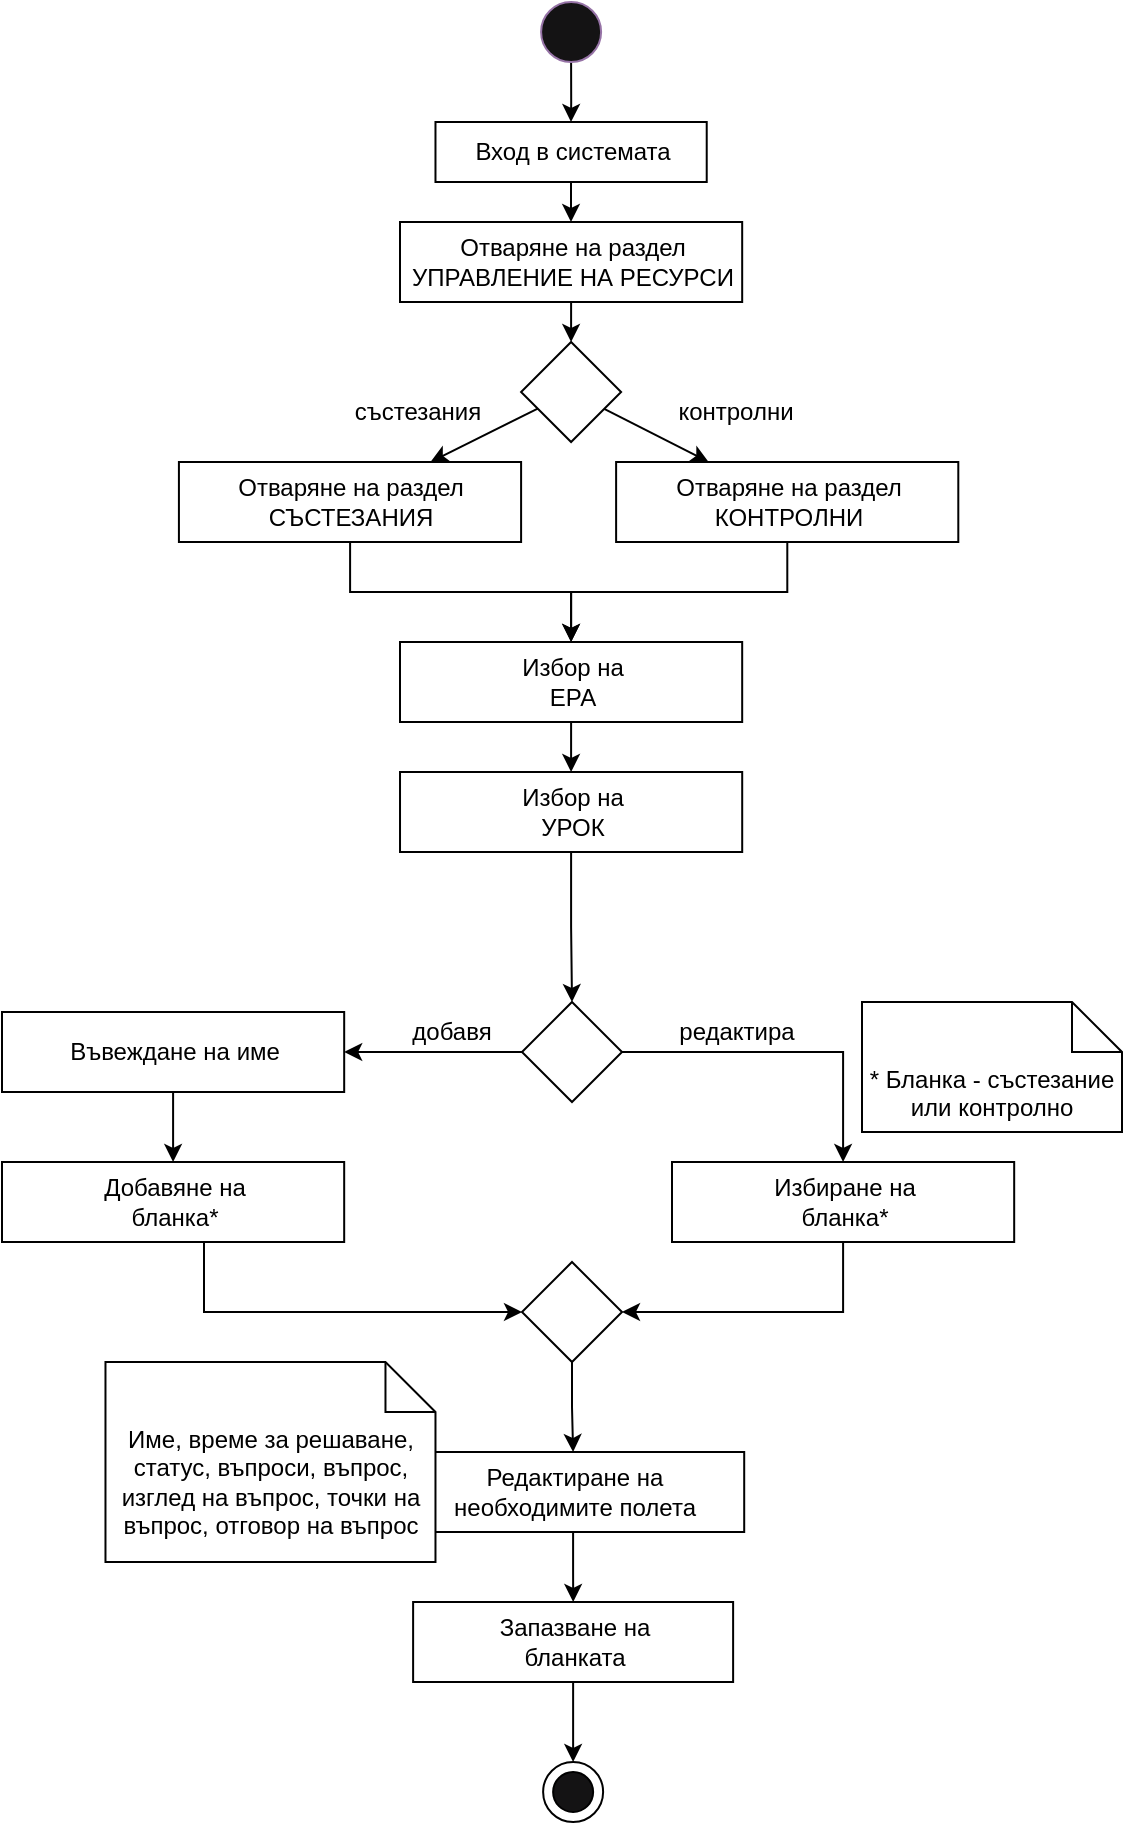 <mxfile version="21.2.8" type="device">
  <diagram name="Page-1" id="dXCrmej_SELilW4q_A5O">
    <mxGraphModel dx="1098" dy="820" grid="1" gridSize="10" guides="1" tooltips="1" connect="1" arrows="1" fold="1" page="1" pageScale="1" pageWidth="850" pageHeight="1100" math="0" shadow="0">
      <root>
        <mxCell id="0" />
        <mxCell id="1" parent="0" />
        <mxCell id="Dqj2xxhlHjJNIsNR0y4L-1" style="edgeStyle=orthogonalEdgeStyle;rounded=0;orthogonalLoop=1;jettySize=auto;html=1;" parent="1" source="Dqj2xxhlHjJNIsNR0y4L-2" target="Dqj2xxhlHjJNIsNR0y4L-4" edge="1">
          <mxGeometry relative="1" as="geometry" />
        </mxCell>
        <mxCell id="Dqj2xxhlHjJNIsNR0y4L-2" value="" style="ellipse;html=1;fillColor=#141314;strokeColor=#9673a6;" parent="1" vertex="1">
          <mxGeometry x="409.55" y="70" width="30" height="30" as="geometry" />
        </mxCell>
        <mxCell id="Dqj2xxhlHjJNIsNR0y4L-3" style="edgeStyle=orthogonalEdgeStyle;rounded=0;orthogonalLoop=1;jettySize=auto;html=1;" parent="1" source="Dqj2xxhlHjJNIsNR0y4L-4" target="Dqj2xxhlHjJNIsNR0y4L-6" edge="1">
          <mxGeometry relative="1" as="geometry" />
        </mxCell>
        <mxCell id="Dqj2xxhlHjJNIsNR0y4L-4" value="Вход в системата" style="html=1;dashed=0;whitespace=wrap;" parent="1" vertex="1">
          <mxGeometry x="356.74" y="130" width="135.62" height="30" as="geometry" />
        </mxCell>
        <mxCell id="Dqj2xxhlHjJNIsNR0y4L-5" style="edgeStyle=orthogonalEdgeStyle;rounded=0;orthogonalLoop=1;jettySize=auto;html=1;" parent="1" source="Dqj2xxhlHjJNIsNR0y4L-6" edge="1">
          <mxGeometry relative="1" as="geometry">
            <mxPoint x="424.6" y="240" as="targetPoint" />
          </mxGeometry>
        </mxCell>
        <mxCell id="Dqj2xxhlHjJNIsNR0y4L-6" value="Отваряне на раздел&lt;br&gt;УПРАВЛЕНИЕ НА РЕСУРСИ" style="html=1;dashed=0;whitespace=wrap;" parent="1" vertex="1">
          <mxGeometry x="339" y="180" width="171.09" height="40" as="geometry" />
        </mxCell>
        <mxCell id="_0RtPJ1QO2Pk17CII41--5" style="edgeStyle=orthogonalEdgeStyle;rounded=0;orthogonalLoop=1;jettySize=auto;html=1;" edge="1" parent="1" source="_0RtPJ1QO2Pk17CII41--1" target="_0RtPJ1QO2Pk17CII41--7">
          <mxGeometry relative="1" as="geometry">
            <mxPoint x="424.049" y="460.059" as="targetPoint" />
          </mxGeometry>
        </mxCell>
        <mxCell id="_0RtPJ1QO2Pk17CII41--1" value="Избор на&lt;br&gt;ЕРА" style="html=1;dashed=0;whitespace=wrap;" vertex="1" parent="1">
          <mxGeometry x="339" y="390" width="171.09" height="40" as="geometry" />
        </mxCell>
        <mxCell id="_0RtPJ1QO2Pk17CII41--45" style="edgeStyle=orthogonalEdgeStyle;rounded=0;orthogonalLoop=1;jettySize=auto;html=1;" edge="1" parent="1" source="_0RtPJ1QO2Pk17CII41--7" target="_0RtPJ1QO2Pk17CII41--21">
          <mxGeometry relative="1" as="geometry" />
        </mxCell>
        <mxCell id="_0RtPJ1QO2Pk17CII41--7" value="Избор на&lt;br&gt;УРОК" style="html=1;dashed=0;whitespace=wrap;" vertex="1" parent="1">
          <mxGeometry x="339.01" y="455" width="171.09" height="40" as="geometry" />
        </mxCell>
        <mxCell id="_0RtPJ1QO2Pk17CII41--23" style="edgeStyle=orthogonalEdgeStyle;rounded=0;orthogonalLoop=1;jettySize=auto;html=1;entryX=1;entryY=0.5;entryDx=0;entryDy=0;" edge="1" parent="1" source="_0RtPJ1QO2Pk17CII41--21" target="_0RtPJ1QO2Pk17CII41--24">
          <mxGeometry relative="1" as="geometry">
            <mxPoint x="295" y="595" as="targetPoint" />
          </mxGeometry>
        </mxCell>
        <mxCell id="_0RtPJ1QO2Pk17CII41--26" style="edgeStyle=orthogonalEdgeStyle;rounded=0;orthogonalLoop=1;jettySize=auto;html=1;" edge="1" parent="1" source="_0RtPJ1QO2Pk17CII41--21" target="_0RtPJ1QO2Pk17CII41--25">
          <mxGeometry relative="1" as="geometry" />
        </mxCell>
        <mxCell id="_0RtPJ1QO2Pk17CII41--21" value="" style="rhombus;whiteSpace=wrap;html=1;" vertex="1" parent="1">
          <mxGeometry x="400" y="570" width="50" height="50" as="geometry" />
        </mxCell>
        <mxCell id="_0RtPJ1QO2Pk17CII41--31" style="edgeStyle=orthogonalEdgeStyle;rounded=0;orthogonalLoop=1;jettySize=auto;html=1;" edge="1" parent="1" source="_0RtPJ1QO2Pk17CII41--24" target="_0RtPJ1QO2Pk17CII41--30">
          <mxGeometry relative="1" as="geometry" />
        </mxCell>
        <mxCell id="_0RtPJ1QO2Pk17CII41--24" value="Въвеждане на име" style="html=1;dashed=0;whitespace=wrap;" vertex="1" parent="1">
          <mxGeometry x="140" y="575" width="171.09" height="40" as="geometry" />
        </mxCell>
        <mxCell id="_0RtPJ1QO2Pk17CII41--34" style="edgeStyle=orthogonalEdgeStyle;rounded=0;orthogonalLoop=1;jettySize=auto;html=1;entryX=1;entryY=0.5;entryDx=0;entryDy=0;" edge="1" parent="1" source="_0RtPJ1QO2Pk17CII41--25" target="_0RtPJ1QO2Pk17CII41--33">
          <mxGeometry relative="1" as="geometry">
            <Array as="points">
              <mxPoint x="561" y="725" />
            </Array>
          </mxGeometry>
        </mxCell>
        <mxCell id="_0RtPJ1QO2Pk17CII41--25" value="Избиране на&lt;br&gt;бланка*" style="html=1;dashed=0;whitespace=wrap;" vertex="1" parent="1">
          <mxGeometry x="475" y="650" width="171.09" height="40" as="geometry" />
        </mxCell>
        <mxCell id="_0RtPJ1QO2Pk17CII41--27" value="добавя&lt;br&gt;" style="text;html=1;strokeColor=none;fillColor=none;align=center;verticalAlign=middle;whiteSpace=wrap;rounded=0;" vertex="1" parent="1">
          <mxGeometry x="330" y="570" width="70" height="30" as="geometry" />
        </mxCell>
        <mxCell id="_0RtPJ1QO2Pk17CII41--29" value="редактира&lt;br&gt;" style="text;html=1;strokeColor=none;fillColor=none;align=center;verticalAlign=middle;whiteSpace=wrap;rounded=0;" vertex="1" parent="1">
          <mxGeometry x="474.56" y="570" width="65" height="30" as="geometry" />
        </mxCell>
        <mxCell id="_0RtPJ1QO2Pk17CII41--35" style="edgeStyle=orthogonalEdgeStyle;rounded=0;orthogonalLoop=1;jettySize=auto;html=1;" edge="1" parent="1" source="_0RtPJ1QO2Pk17CII41--30" target="_0RtPJ1QO2Pk17CII41--33">
          <mxGeometry relative="1" as="geometry">
            <Array as="points">
              <mxPoint x="241" y="725" />
            </Array>
          </mxGeometry>
        </mxCell>
        <mxCell id="_0RtPJ1QO2Pk17CII41--30" value="Добавяне на&lt;br&gt;бланка*" style="html=1;dashed=0;whitespace=wrap;" vertex="1" parent="1">
          <mxGeometry x="140" y="650" width="171.09" height="40" as="geometry" />
        </mxCell>
        <mxCell id="_0RtPJ1QO2Pk17CII41--38" style="edgeStyle=orthogonalEdgeStyle;rounded=0;orthogonalLoop=1;jettySize=auto;html=1;entryX=0.5;entryY=0;entryDx=0;entryDy=0;" edge="1" parent="1" source="_0RtPJ1QO2Pk17CII41--33" target="_0RtPJ1QO2Pk17CII41--37">
          <mxGeometry relative="1" as="geometry" />
        </mxCell>
        <mxCell id="_0RtPJ1QO2Pk17CII41--33" value="" style="rhombus;whiteSpace=wrap;html=1;" vertex="1" parent="1">
          <mxGeometry x="400" y="700" width="50" height="50" as="geometry" />
        </mxCell>
        <mxCell id="_0RtPJ1QO2Pk17CII41--43" style="edgeStyle=orthogonalEdgeStyle;rounded=0;orthogonalLoop=1;jettySize=auto;html=1;" edge="1" parent="1" source="_0RtPJ1QO2Pk17CII41--37" target="_0RtPJ1QO2Pk17CII41--40">
          <mxGeometry relative="1" as="geometry" />
        </mxCell>
        <mxCell id="_0RtPJ1QO2Pk17CII41--37" value="Редактиране на&lt;br&gt;необходимите полета" style="html=1;dashed=0;whitespace=wrap;" vertex="1" parent="1">
          <mxGeometry x="340.01" y="795" width="171.09" height="40" as="geometry" />
        </mxCell>
        <mxCell id="_0RtPJ1QO2Pk17CII41--39" value="Име, време за решаване, статус, въпроси, въпрос, изглед на въпрос, точки на въпрос, отговор на въпрос" style="shape=note2;boundedLbl=1;whiteSpace=wrap;html=1;size=25;verticalAlign=top;align=center;" vertex="1" parent="1">
          <mxGeometry x="191.74" y="750" width="165" height="100" as="geometry" />
        </mxCell>
        <mxCell id="_0RtPJ1QO2Pk17CII41--44" style="edgeStyle=orthogonalEdgeStyle;rounded=0;orthogonalLoop=1;jettySize=auto;html=1;entryX=0.5;entryY=0;entryDx=0;entryDy=0;" edge="1" parent="1" source="_0RtPJ1QO2Pk17CII41--40" target="_0RtPJ1QO2Pk17CII41--41">
          <mxGeometry relative="1" as="geometry" />
        </mxCell>
        <mxCell id="_0RtPJ1QO2Pk17CII41--40" value="Запазване на&lt;br&gt;бланката" style="html=1;dashed=0;whitespace=wrap;" vertex="1" parent="1">
          <mxGeometry x="345.56" y="870" width="160" height="40" as="geometry" />
        </mxCell>
        <mxCell id="_0RtPJ1QO2Pk17CII41--41" value="" style="ellipse;whiteSpace=wrap;html=1;aspect=fixed;" vertex="1" parent="1">
          <mxGeometry x="410.56" y="950" width="30" height="30" as="geometry" />
        </mxCell>
        <mxCell id="_0RtPJ1QO2Pk17CII41--42" value="" style="ellipse;whiteSpace=wrap;html=1;aspect=fixed;fillColor=#141314;" vertex="1" parent="1">
          <mxGeometry x="415.56" y="955" width="20" height="20" as="geometry" />
        </mxCell>
        <mxCell id="_0RtPJ1QO2Pk17CII41--49" style="rounded=0;orthogonalLoop=1;jettySize=auto;html=1;" edge="1" parent="1" source="_0RtPJ1QO2Pk17CII41--46" target="_0RtPJ1QO2Pk17CII41--47">
          <mxGeometry relative="1" as="geometry" />
        </mxCell>
        <mxCell id="_0RtPJ1QO2Pk17CII41--50" style="rounded=0;orthogonalLoop=1;jettySize=auto;html=1;" edge="1" parent="1" source="_0RtPJ1QO2Pk17CII41--46" target="_0RtPJ1QO2Pk17CII41--48">
          <mxGeometry relative="1" as="geometry" />
        </mxCell>
        <mxCell id="_0RtPJ1QO2Pk17CII41--46" value="" style="rhombus;whiteSpace=wrap;html=1;" vertex="1" parent="1">
          <mxGeometry x="399.55" y="240" width="50" height="50" as="geometry" />
        </mxCell>
        <mxCell id="_0RtPJ1QO2Pk17CII41--54" style="edgeStyle=orthogonalEdgeStyle;rounded=0;orthogonalLoop=1;jettySize=auto;html=1;" edge="1" parent="1" source="_0RtPJ1QO2Pk17CII41--47" target="_0RtPJ1QO2Pk17CII41--1">
          <mxGeometry relative="1" as="geometry" />
        </mxCell>
        <mxCell id="_0RtPJ1QO2Pk17CII41--47" value="Отваряне на раздел&lt;br&gt;СЪСТЕЗАНИЯ" style="html=1;dashed=0;whitespace=wrap;" vertex="1" parent="1">
          <mxGeometry x="228.46" y="300" width="171.09" height="40" as="geometry" />
        </mxCell>
        <mxCell id="_0RtPJ1QO2Pk17CII41--53" style="edgeStyle=orthogonalEdgeStyle;rounded=0;orthogonalLoop=1;jettySize=auto;html=1;" edge="1" parent="1" source="_0RtPJ1QO2Pk17CII41--48" target="_0RtPJ1QO2Pk17CII41--1">
          <mxGeometry relative="1" as="geometry" />
        </mxCell>
        <mxCell id="_0RtPJ1QO2Pk17CII41--48" value="Отваряне на раздел&lt;br&gt;КОНТРОЛНИ" style="html=1;dashed=0;whitespace=wrap;" vertex="1" parent="1">
          <mxGeometry x="447.06" y="300" width="171.09" height="40" as="geometry" />
        </mxCell>
        <mxCell id="_0RtPJ1QO2Pk17CII41--51" value="състезания" style="text;html=1;strokeColor=none;fillColor=none;align=center;verticalAlign=middle;whiteSpace=wrap;rounded=0;" vertex="1" parent="1">
          <mxGeometry x="308.24" y="260" width="80" height="30" as="geometry" />
        </mxCell>
        <mxCell id="_0RtPJ1QO2Pk17CII41--52" value="контролни" style="text;html=1;strokeColor=none;fillColor=none;align=center;verticalAlign=middle;whiteSpace=wrap;rounded=0;" vertex="1" parent="1">
          <mxGeometry x="467.06" y="260" width="80" height="30" as="geometry" />
        </mxCell>
        <mxCell id="_0RtPJ1QO2Pk17CII41--57" value="* Бланка - състезание или контролно" style="shape=note2;boundedLbl=1;whiteSpace=wrap;html=1;size=25;verticalAlign=top;align=center;" vertex="1" parent="1">
          <mxGeometry x="570" y="570" width="130" height="65" as="geometry" />
        </mxCell>
      </root>
    </mxGraphModel>
  </diagram>
</mxfile>
